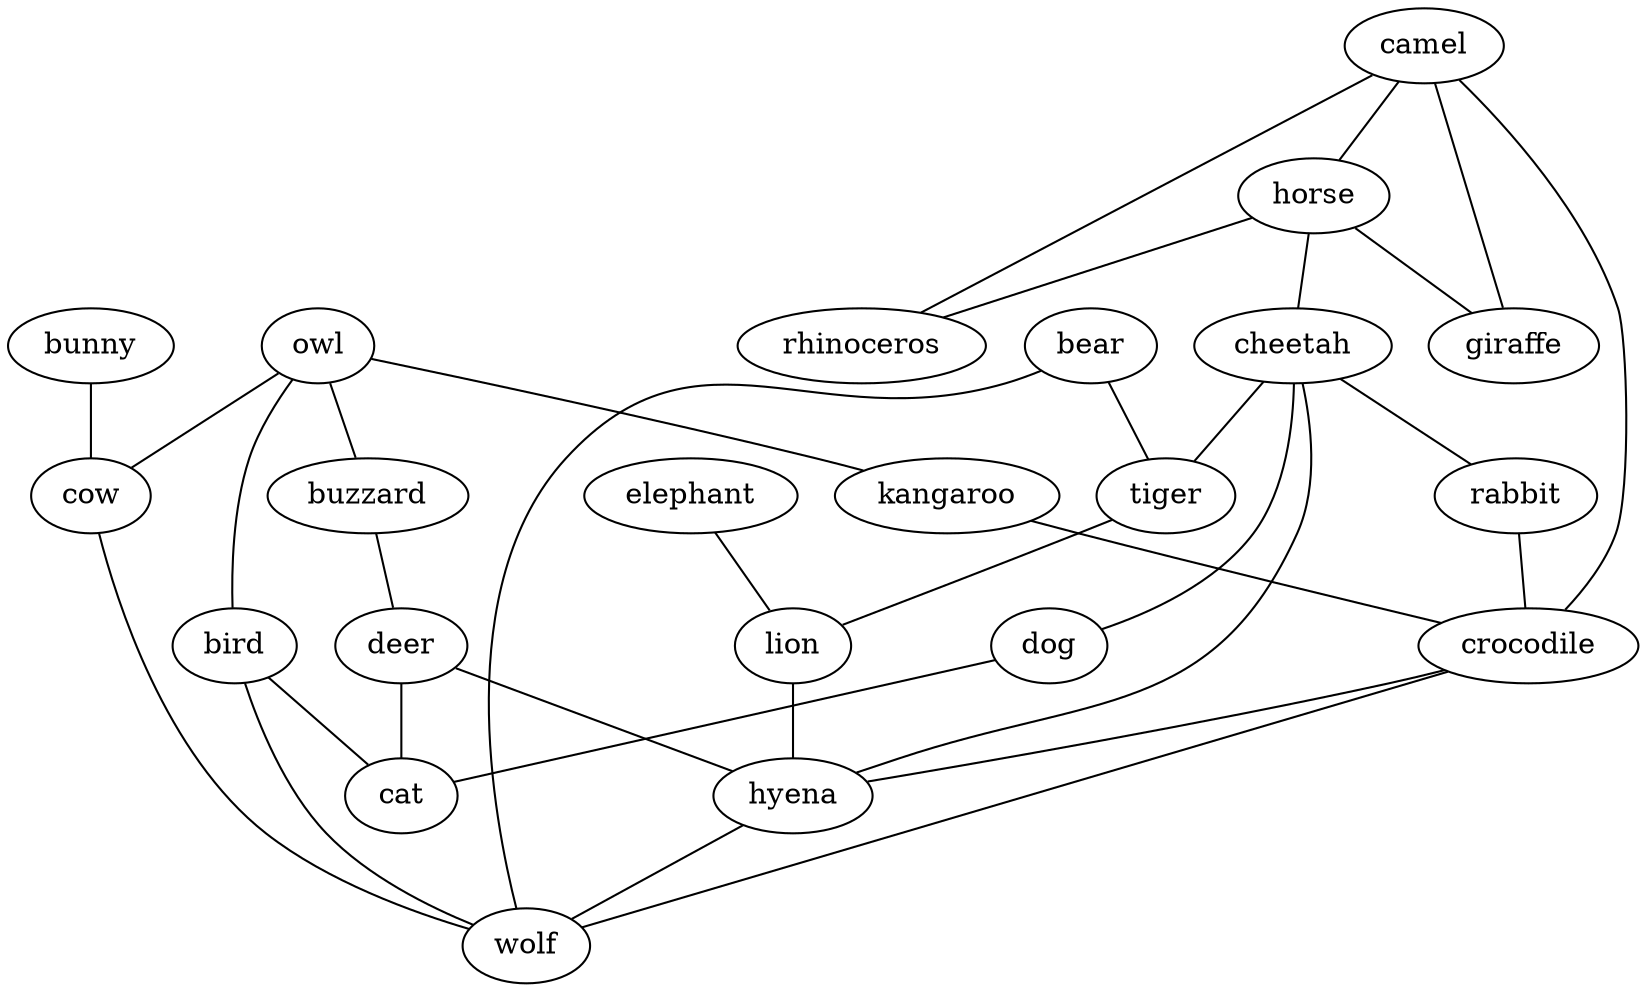 strict graph G {
owl;
camel;
horse;
buzzard;
rhinoceros;
elephant;
cheetah;
bird;
deer;
kangaroo;
bear;
tiger;
giraffe;
rabbit;
bunny;
cow;
crocodile;
dog;
lion;
cat;
hyena;
wolf;
owl -- cow  [weight=1];
owl -- kangaroo  [weight=1];
owl -- buzzard  [weight=1];
owl -- bird  [weight=1];
camel -- horse  [weight=1];
camel -- rhinoceros  [weight=1];
camel -- crocodile  [weight=1];
camel -- giraffe  [weight=1];
horse -- rhinoceros  [weight=1];
horse -- cheetah  [weight=1];
horse -- giraffe  [weight=1];
buzzard -- deer  [weight=1];
elephant -- lion  [weight=1];
cheetah -- tiger  [weight=1];
cheetah -- hyena  [weight=1];
cheetah -- dog  [weight=1];
cheetah -- rabbit  [weight=1];
bird -- wolf  [weight=1];
bird -- cat  [weight=1];
deer -- hyena  [weight=1];
deer -- cat  [weight=1];
kangaroo -- crocodile  [weight=1];
bear -- tiger  [weight=1];
bear -- wolf  [weight=1];
tiger -- lion  [weight=1];
rabbit -- crocodile  [weight=1];
bunny -- cow  [weight=1];
cow -- wolf  [weight=1];
crocodile -- hyena  [weight=1];
crocodile -- wolf  [weight=1];
dog -- cat  [weight=1];
lion -- hyena  [weight=1];
hyena -- wolf  [weight=1];
}
